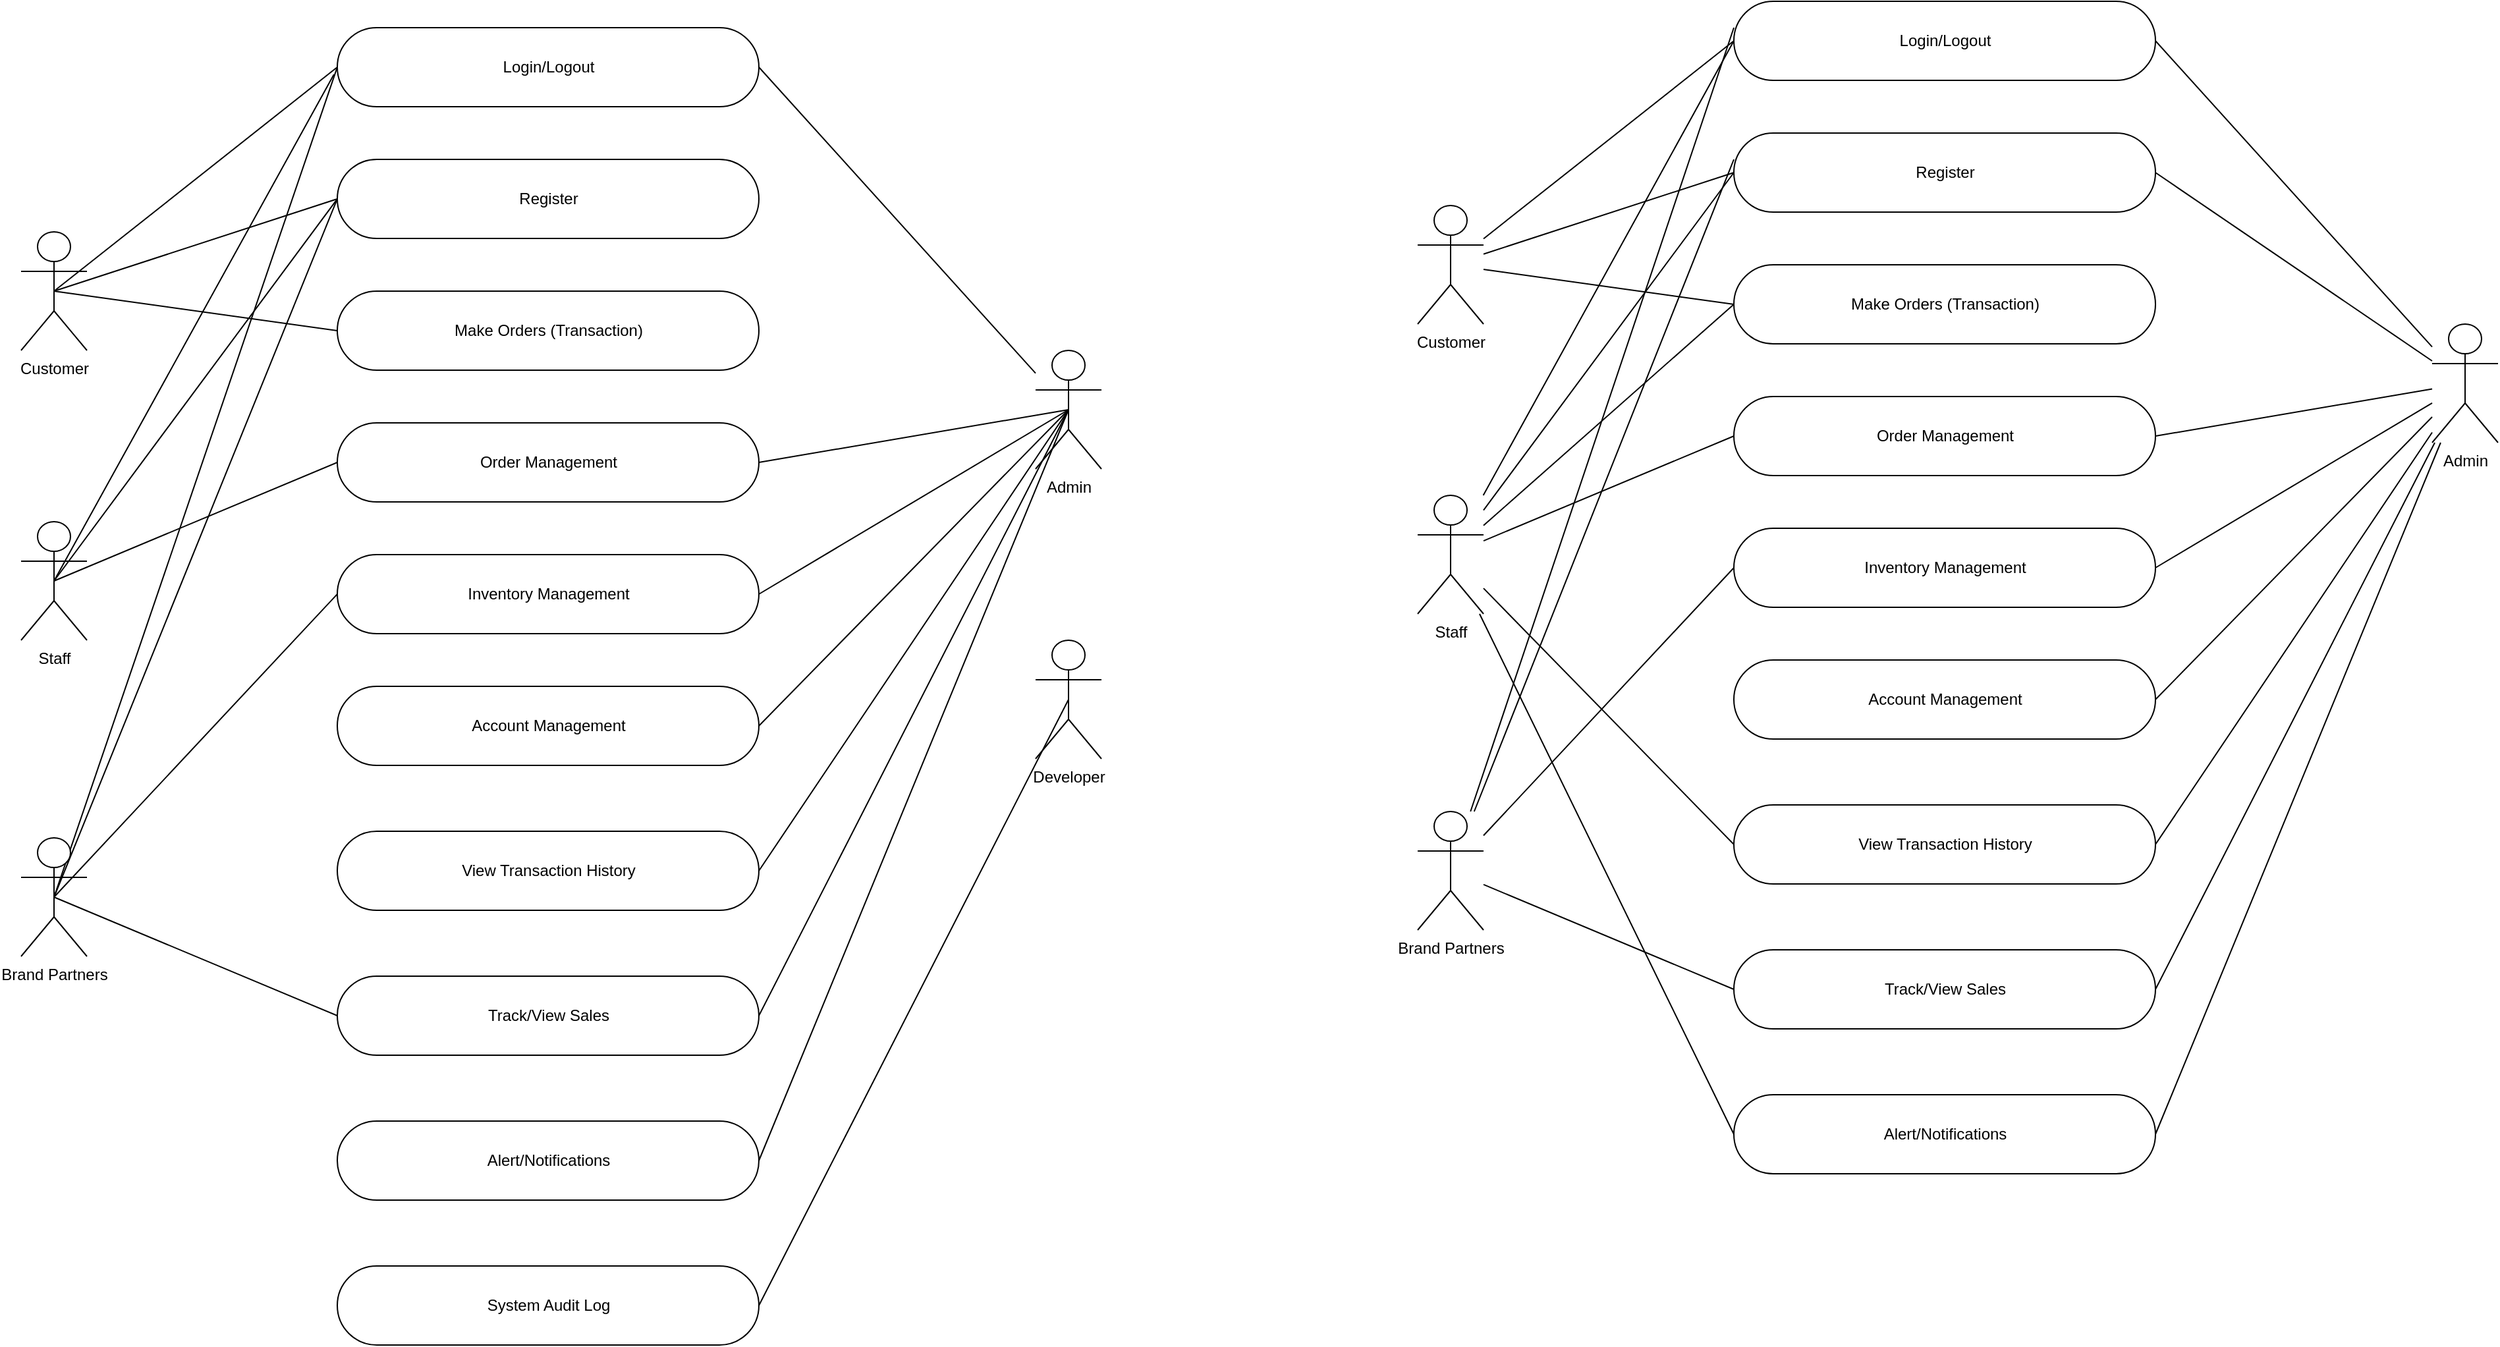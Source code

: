 <mxfile>
    <diagram id="JG9--k70PnnKDUlAzeA9" name="Page-1">
        <mxGraphModel dx="527" dy="2580" grid="1" gridSize="10" guides="1" tooltips="1" connect="1" arrows="1" fold="1" page="1" pageScale="1" pageWidth="3300" pageHeight="4681" math="0" shadow="0">
            <root>
                <mxCell id="0"/>
                <mxCell id="1" parent="0"/>
                <mxCell id="2" value="Login/Logout" style="html=1;dashed=0;whitespace=wrap;shape=mxgraph.dfd.start" parent="1" vertex="1">
                    <mxGeometry x="1430" y="680" width="320" height="60" as="geometry"/>
                </mxCell>
                <mxCell id="4" value="Register" style="html=1;dashed=0;whitespace=wrap;shape=mxgraph.dfd.start" parent="1" vertex="1">
                    <mxGeometry x="1430" y="780" width="320" height="60" as="geometry"/>
                </mxCell>
                <mxCell id="5" value="Make Orders (Transaction)" style="html=1;dashed=0;whitespace=wrap;shape=mxgraph.dfd.start" parent="1" vertex="1">
                    <mxGeometry x="1430" y="880" width="320" height="60" as="geometry"/>
                </mxCell>
                <mxCell id="6" value="Order Management" style="html=1;dashed=0;whitespace=wrap;shape=mxgraph.dfd.start" parent="1" vertex="1">
                    <mxGeometry x="1430" y="980" width="320" height="60" as="geometry"/>
                </mxCell>
                <mxCell id="7" value="Account Management" style="html=1;dashed=0;whitespace=wrap;shape=mxgraph.dfd.start" parent="1" vertex="1">
                    <mxGeometry x="1430" y="1180" width="320" height="60" as="geometry"/>
                </mxCell>
                <mxCell id="8" value="Alert/Notifications" style="html=1;dashed=0;whitespace=wrap;shape=mxgraph.dfd.start" parent="1" vertex="1">
                    <mxGeometry x="1430" y="1510" width="320" height="60" as="geometry"/>
                </mxCell>
                <mxCell id="9" value="View Transaction History" style="html=1;dashed=0;whitespace=wrap;shape=mxgraph.dfd.start" parent="1" vertex="1">
                    <mxGeometry x="1430" y="1290" width="320" height="60" as="geometry"/>
                </mxCell>
                <mxCell id="10" value="Track/View Sales" style="html=1;dashed=0;whitespace=wrap;shape=mxgraph.dfd.start" parent="1" vertex="1">
                    <mxGeometry x="1430" y="1400" width="320" height="60" as="geometry"/>
                </mxCell>
                <mxCell id="27" style="edgeStyle=none;html=1;exitX=0.5;exitY=0.5;exitDx=0;exitDy=0;exitPerimeter=0;entryX=1;entryY=0.5;entryDx=0;entryDy=0;entryPerimeter=0;endArrow=none;endFill=0;" parent="1" source="11" target="15" edge="1">
                    <mxGeometry relative="1" as="geometry"/>
                </mxCell>
                <mxCell id="28" style="edgeStyle=none;html=1;exitX=0.5;exitY=0.5;exitDx=0;exitDy=0;exitPerimeter=0;entryX=1;entryY=0.5;entryDx=0;entryDy=0;entryPerimeter=0;endArrow=none;endFill=0;" parent="1" source="11" target="7" edge="1">
                    <mxGeometry relative="1" as="geometry"/>
                </mxCell>
                <mxCell id="29" style="edgeStyle=none;html=1;exitX=0.5;exitY=0.5;exitDx=0;exitDy=0;exitPerimeter=0;entryX=1;entryY=0.5;entryDx=0;entryDy=0;entryPerimeter=0;endArrow=none;endFill=0;" parent="1" source="11" target="9" edge="1">
                    <mxGeometry relative="1" as="geometry"/>
                </mxCell>
                <mxCell id="31" style="edgeStyle=none;html=1;exitX=0.5;exitY=0.5;exitDx=0;exitDy=0;exitPerimeter=0;entryX=1;entryY=0.5;entryDx=0;entryDy=0;entryPerimeter=0;endArrow=none;endFill=0;" parent="1" source="11" target="6" edge="1">
                    <mxGeometry relative="1" as="geometry"/>
                </mxCell>
                <mxCell id="36" style="edgeStyle=none;html=1;exitX=0.5;exitY=0.5;exitDx=0;exitDy=0;exitPerimeter=0;entryX=1;entryY=0.5;entryDx=0;entryDy=0;entryPerimeter=0;endArrow=none;endFill=0;" parent="1" source="11" target="10" edge="1">
                    <mxGeometry relative="1" as="geometry"/>
                </mxCell>
                <mxCell id="38" style="edgeStyle=none;html=1;exitX=0.5;exitY=0.5;exitDx=0;exitDy=0;exitPerimeter=0;entryX=1;entryY=0.5;entryDx=0;entryDy=0;entryPerimeter=0;endArrow=none;endFill=0;" parent="1" source="11" target="8" edge="1">
                    <mxGeometry relative="1" as="geometry"/>
                </mxCell>
                <mxCell id="39" style="edgeStyle=none;html=1;entryX=1;entryY=0.5;entryDx=0;entryDy=0;entryPerimeter=0;endArrow=none;endFill=0;" parent="1" source="11" target="2" edge="1">
                    <mxGeometry relative="1" as="geometry"/>
                </mxCell>
                <mxCell id="11" value="Admin" style="shape=umlActor;verticalLabelPosition=bottom;verticalAlign=top;html=1;outlineConnect=0;" parent="1" vertex="1">
                    <mxGeometry x="1960" y="925" width="50" height="90" as="geometry"/>
                </mxCell>
                <mxCell id="24" style="edgeStyle=none;html=1;exitX=0.5;exitY=0.5;exitDx=0;exitDy=0;exitPerimeter=0;entryX=-0.008;entryY=0.592;entryDx=0;entryDy=0;entryPerimeter=0;endArrow=none;endFill=0;" parent="1" source="14" target="2" edge="1">
                    <mxGeometry relative="1" as="geometry"/>
                </mxCell>
                <mxCell id="25" style="edgeStyle=none;html=1;exitX=0.5;exitY=0.5;exitDx=0;exitDy=0;exitPerimeter=0;entryX=0;entryY=0.5;entryDx=0;entryDy=0;entryPerimeter=0;endArrow=none;endFill=0;" parent="1" source="14" target="4" edge="1">
                    <mxGeometry relative="1" as="geometry"/>
                </mxCell>
                <mxCell id="26" style="edgeStyle=none;html=1;exitX=0.5;exitY=0.5;exitDx=0;exitDy=0;exitPerimeter=0;entryX=0;entryY=0.5;entryDx=0;entryDy=0;entryPerimeter=0;endArrow=none;endFill=0;" parent="1" source="14" target="6" edge="1">
                    <mxGeometry relative="1" as="geometry"/>
                </mxCell>
                <mxCell id="14" value="Staff" style="shape=umlActor;verticalLabelPosition=bottom;verticalAlign=top;html=1;outlineConnect=0;" parent="1" vertex="1">
                    <mxGeometry x="1190" y="1055" width="50" height="90" as="geometry"/>
                </mxCell>
                <mxCell id="15" value="Inventory Management" style="html=1;dashed=0;whitespace=wrap;shape=mxgraph.dfd.start" parent="1" vertex="1">
                    <mxGeometry x="1430" y="1080" width="320" height="60" as="geometry"/>
                </mxCell>
                <mxCell id="21" style="edgeStyle=none;html=1;exitX=0.5;exitY=0.5;exitDx=0;exitDy=0;exitPerimeter=0;entryX=0;entryY=0.5;entryDx=0;entryDy=0;entryPerimeter=0;endArrow=none;endFill=0;" parent="1" source="16" target="2" edge="1">
                    <mxGeometry relative="1" as="geometry"/>
                </mxCell>
                <mxCell id="22" style="edgeStyle=none;html=1;exitX=0.5;exitY=0.5;exitDx=0;exitDy=0;exitPerimeter=0;entryX=0;entryY=0.5;entryDx=0;entryDy=0;entryPerimeter=0;endArrow=none;endFill=0;" parent="1" source="16" target="4" edge="1">
                    <mxGeometry relative="1" as="geometry"/>
                </mxCell>
                <mxCell id="23" style="edgeStyle=none;html=1;exitX=0.5;exitY=0.5;exitDx=0;exitDy=0;exitPerimeter=0;entryX=0;entryY=0.5;entryDx=0;entryDy=0;entryPerimeter=0;endArrow=none;endFill=0;" parent="1" source="16" target="5" edge="1">
                    <mxGeometry relative="1" as="geometry"/>
                </mxCell>
                <mxCell id="16" value="Customer" style="shape=umlActor;verticalLabelPosition=bottom;verticalAlign=top;html=1;outlineConnect=0;" parent="1" vertex="1">
                    <mxGeometry x="1190" y="835" width="50" height="90" as="geometry"/>
                </mxCell>
                <mxCell id="32" style="edgeStyle=none;html=1;exitX=0.5;exitY=0.5;exitDx=0;exitDy=0;exitPerimeter=0;entryX=0;entryY=0.5;entryDx=0;entryDy=0;entryPerimeter=0;endArrow=none;endFill=0;" parent="1" source="18" target="4" edge="1">
                    <mxGeometry relative="1" as="geometry"/>
                </mxCell>
                <mxCell id="33" style="edgeStyle=none;html=1;exitX=0.5;exitY=0.5;exitDx=0;exitDy=0;exitPerimeter=0;entryX=0;entryY=0.5;entryDx=0;entryDy=0;entryPerimeter=0;endArrow=none;endFill=0;" parent="1" source="18" target="2" edge="1">
                    <mxGeometry relative="1" as="geometry"/>
                </mxCell>
                <mxCell id="34" style="edgeStyle=none;html=1;exitX=0.5;exitY=0.5;exitDx=0;exitDy=0;exitPerimeter=0;endArrow=none;endFill=0;entryX=0;entryY=0.5;entryDx=0;entryDy=0;entryPerimeter=0;" parent="1" source="18" target="10" edge="1">
                    <mxGeometry relative="1" as="geometry">
                        <mxPoint x="1420" y="1430" as="targetPoint"/>
                    </mxGeometry>
                </mxCell>
                <mxCell id="35" style="edgeStyle=none;html=1;exitX=0.5;exitY=0.5;exitDx=0;exitDy=0;exitPerimeter=0;entryX=0;entryY=0.5;entryDx=0;entryDy=0;entryPerimeter=0;endArrow=none;endFill=0;" parent="1" source="18" target="15" edge="1">
                    <mxGeometry relative="1" as="geometry"/>
                </mxCell>
                <mxCell id="18" value="Brand Partners" style="shape=umlActor;verticalLabelPosition=bottom;verticalAlign=top;html=1;outlineConnect=0;" parent="1" vertex="1">
                    <mxGeometry x="1190" y="1295" width="50" height="90" as="geometry"/>
                </mxCell>
                <mxCell id="20" style="edgeStyle=none;html=1;exitX=0.5;exitY=0.5;exitDx=0;exitDy=0;exitPerimeter=0;entryX=1;entryY=0.5;entryDx=0;entryDy=0;entryPerimeter=0;endArrow=none;endFill=0;" parent="1" source="19" target="37" edge="1">
                    <mxGeometry relative="1" as="geometry"/>
                </mxCell>
                <mxCell id="19" value="Developer" style="shape=umlActor;verticalLabelPosition=bottom;verticalAlign=top;html=1;outlineConnect=0;" parent="1" vertex="1">
                    <mxGeometry x="1960" y="1145" width="50" height="90" as="geometry"/>
                </mxCell>
                <mxCell id="37" value="System Audit Log" style="html=1;dashed=0;whitespace=wrap;shape=mxgraph.dfd.start" parent="1" vertex="1">
                    <mxGeometry x="1430" y="1620" width="320" height="60" as="geometry"/>
                </mxCell>
                <mxCell id="40" value="Login/Logout" style="html=1;dashed=0;whitespace=wrap;shape=mxgraph.dfd.start" parent="1" vertex="1">
                    <mxGeometry x="2490" y="660" width="320" height="60" as="geometry"/>
                </mxCell>
                <mxCell id="41" value="Register" style="html=1;dashed=0;whitespace=wrap;shape=mxgraph.dfd.start" parent="1" vertex="1">
                    <mxGeometry x="2490" y="760" width="320" height="60" as="geometry"/>
                </mxCell>
                <mxCell id="42" value="Make Orders (Transaction)" style="html=1;dashed=0;whitespace=wrap;shape=mxgraph.dfd.start" parent="1" vertex="1">
                    <mxGeometry x="2490" y="860" width="320" height="60" as="geometry"/>
                </mxCell>
                <mxCell id="43" value="Order Management" style="html=1;dashed=0;whitespace=wrap;shape=mxgraph.dfd.start" parent="1" vertex="1">
                    <mxGeometry x="2490" y="960" width="320" height="60" as="geometry"/>
                </mxCell>
                <mxCell id="44" value="Account Management" style="html=1;dashed=0;whitespace=wrap;shape=mxgraph.dfd.start" parent="1" vertex="1">
                    <mxGeometry x="2490" y="1160" width="320" height="60" as="geometry"/>
                </mxCell>
                <mxCell id="45" value="Alert/Notifications" style="html=1;dashed=0;whitespace=wrap;shape=mxgraph.dfd.start" parent="1" vertex="1">
                    <mxGeometry x="2490" y="1490" width="320" height="60" as="geometry"/>
                </mxCell>
                <mxCell id="46" value="View Transaction History" style="html=1;dashed=0;whitespace=wrap;shape=mxgraph.dfd.start" parent="1" vertex="1">
                    <mxGeometry x="2490" y="1270" width="320" height="60" as="geometry"/>
                </mxCell>
                <mxCell id="47" value="Track/View Sales" style="html=1;dashed=0;whitespace=wrap;shape=mxgraph.dfd.start" parent="1" vertex="1">
                    <mxGeometry x="2490" y="1380" width="320" height="60" as="geometry"/>
                </mxCell>
                <mxCell id="76" style="edgeStyle=none;html=1;entryX=1;entryY=0.5;entryDx=0;entryDy=0;entryPerimeter=0;endArrow=none;endFill=0;" parent="1" source="55" target="40" edge="1">
                    <mxGeometry relative="1" as="geometry"/>
                </mxCell>
                <mxCell id="81" style="edgeStyle=none;html=1;entryX=1;entryY=0.5;entryDx=0;entryDy=0;entryPerimeter=0;endArrow=none;endFill=0;" parent="1" source="55" target="41" edge="1">
                    <mxGeometry relative="1" as="geometry"/>
                </mxCell>
                <mxCell id="85" style="edgeStyle=none;html=1;entryX=1;entryY=0.5;entryDx=0;entryDy=0;entryPerimeter=0;endArrow=none;endFill=0;" parent="1" source="55" target="43" edge="1">
                    <mxGeometry relative="1" as="geometry"/>
                </mxCell>
                <mxCell id="87" style="edgeStyle=none;html=1;entryX=1;entryY=0.5;entryDx=0;entryDy=0;entryPerimeter=0;endArrow=none;endFill=0;" parent="1" source="55" target="60" edge="1">
                    <mxGeometry relative="1" as="geometry"/>
                </mxCell>
                <mxCell id="88" style="edgeStyle=none;html=1;entryX=1;entryY=0.5;entryDx=0;entryDy=0;entryPerimeter=0;endArrow=none;endFill=0;" parent="1" source="55" target="44" edge="1">
                    <mxGeometry relative="1" as="geometry"/>
                </mxCell>
                <mxCell id="90" style="edgeStyle=none;html=1;entryX=1;entryY=0.5;entryDx=0;entryDy=0;entryPerimeter=0;endArrow=none;endFill=0;" parent="1" source="55" target="46" edge="1">
                    <mxGeometry relative="1" as="geometry"/>
                </mxCell>
                <mxCell id="92" style="edgeStyle=none;html=1;entryX=1;entryY=0.5;entryDx=0;entryDy=0;entryPerimeter=0;endArrow=none;endFill=0;" parent="1" source="55" target="47" edge="1">
                    <mxGeometry relative="1" as="geometry"/>
                </mxCell>
                <mxCell id="96" style="edgeStyle=none;html=1;entryX=1;entryY=0.5;entryDx=0;entryDy=0;entryPerimeter=0;endArrow=none;endFill=0;" parent="1" source="55" target="45" edge="1">
                    <mxGeometry relative="1" as="geometry"/>
                </mxCell>
                <mxCell id="55" value="Admin" style="shape=umlActor;verticalLabelPosition=bottom;verticalAlign=top;html=1;outlineConnect=0;" parent="1" vertex="1">
                    <mxGeometry x="3020" y="905" width="50" height="90" as="geometry"/>
                </mxCell>
                <mxCell id="74" style="edgeStyle=none;html=1;entryX=0;entryY=0.5;entryDx=0;entryDy=0;entryPerimeter=0;endArrow=none;endFill=0;" parent="1" source="59" target="40" edge="1">
                    <mxGeometry relative="1" as="geometry"/>
                </mxCell>
                <mxCell id="79" style="edgeStyle=none;html=1;entryX=0;entryY=0.5;entryDx=0;entryDy=0;entryPerimeter=0;endArrow=none;endFill=0;" parent="1" source="59" target="41" edge="1">
                    <mxGeometry relative="1" as="geometry"/>
                </mxCell>
                <mxCell id="83" style="edgeStyle=none;html=1;entryX=0;entryY=0.5;entryDx=0;entryDy=0;entryPerimeter=0;endArrow=none;endFill=0;" parent="1" source="59" target="42" edge="1">
                    <mxGeometry relative="1" as="geometry"/>
                </mxCell>
                <mxCell id="84" style="edgeStyle=none;html=1;entryX=0;entryY=0.5;entryDx=0;entryDy=0;entryPerimeter=0;endArrow=none;endFill=0;" parent="1" source="59" target="43" edge="1">
                    <mxGeometry relative="1" as="geometry"/>
                </mxCell>
                <mxCell id="91" style="edgeStyle=none;html=1;entryX=0;entryY=0.5;entryDx=0;entryDy=0;entryPerimeter=0;endArrow=none;endFill=0;" parent="1" source="59" target="46" edge="1">
                    <mxGeometry relative="1" as="geometry"/>
                </mxCell>
                <mxCell id="95" style="edgeStyle=none;html=1;entryX=0;entryY=0.5;entryDx=0;entryDy=0;entryPerimeter=0;endArrow=none;endFill=0;" parent="1" source="59" target="45" edge="1">
                    <mxGeometry relative="1" as="geometry"/>
                </mxCell>
                <mxCell id="59" value="Staff" style="shape=umlActor;verticalLabelPosition=bottom;verticalAlign=top;html=1;outlineConnect=0;" parent="1" vertex="1">
                    <mxGeometry x="2250" y="1035" width="50" height="90" as="geometry"/>
                </mxCell>
                <mxCell id="60" value="Inventory Management" style="html=1;dashed=0;whitespace=wrap;shape=mxgraph.dfd.start" parent="1" vertex="1">
                    <mxGeometry x="2490" y="1060" width="320" height="60" as="geometry"/>
                </mxCell>
                <mxCell id="73" style="edgeStyle=none;html=1;entryX=0;entryY=0.5;entryDx=0;entryDy=0;entryPerimeter=0;endArrow=none;endFill=0;" parent="1" source="64" target="40" edge="1">
                    <mxGeometry relative="1" as="geometry"/>
                </mxCell>
                <mxCell id="78" style="edgeStyle=none;html=1;entryX=0;entryY=0.5;entryDx=0;entryDy=0;entryPerimeter=0;endArrow=none;endFill=0;" parent="1" source="64" target="41" edge="1">
                    <mxGeometry relative="1" as="geometry"/>
                </mxCell>
                <mxCell id="82" style="edgeStyle=none;html=1;entryX=0;entryY=0.5;entryDx=0;entryDy=0;entryPerimeter=0;endArrow=none;endFill=0;" parent="1" source="64" target="42" edge="1">
                    <mxGeometry relative="1" as="geometry"/>
                </mxCell>
                <mxCell id="64" value="Customer" style="shape=umlActor;verticalLabelPosition=bottom;verticalAlign=top;html=1;outlineConnect=0;" parent="1" vertex="1">
                    <mxGeometry x="2250" y="815" width="50" height="90" as="geometry"/>
                </mxCell>
                <mxCell id="75" style="edgeStyle=none;html=1;endArrow=none;endFill=0;" parent="1" source="69" edge="1">
                    <mxGeometry relative="1" as="geometry">
                        <mxPoint x="2490" y="680.0" as="targetPoint"/>
                    </mxGeometry>
                </mxCell>
                <mxCell id="80" style="edgeStyle=none;html=1;endArrow=none;endFill=0;" parent="1" source="69" edge="1">
                    <mxGeometry relative="1" as="geometry">
                        <mxPoint x="2490" y="780" as="targetPoint"/>
                    </mxGeometry>
                </mxCell>
                <mxCell id="86" style="edgeStyle=none;html=1;entryX=0;entryY=0.5;entryDx=0;entryDy=0;entryPerimeter=0;endArrow=none;endFill=0;" parent="1" source="69" target="60" edge="1">
                    <mxGeometry relative="1" as="geometry"/>
                </mxCell>
                <mxCell id="93" style="edgeStyle=none;html=1;entryX=0;entryY=0.5;entryDx=0;entryDy=0;entryPerimeter=0;endArrow=none;endFill=0;" parent="1" source="69" target="47" edge="1">
                    <mxGeometry relative="1" as="geometry"/>
                </mxCell>
                <mxCell id="69" value="Brand Partners" style="shape=umlActor;verticalLabelPosition=bottom;verticalAlign=top;html=1;outlineConnect=0;" parent="1" vertex="1">
                    <mxGeometry x="2250" y="1275" width="50" height="90" as="geometry"/>
                </mxCell>
            </root>
        </mxGraphModel>
    </diagram>
</mxfile>